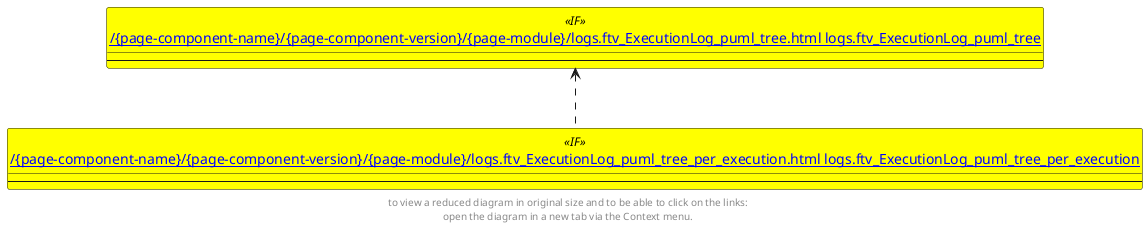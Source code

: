 @startuml
'Left to right direction
top to bottom direction
hide circle
'avoide "." issues:
set namespaceSeparator none


skinparam class {
  BackgroundColor White
  BackgroundColor<<FN>> Yellow
  BackgroundColor<<FS>> Yellow
  BackgroundColor<<FT>> LightGray
  BackgroundColor<<IF>> Yellow
  BackgroundColor<<IS>> Yellow
  BackgroundColor<<P>> Aqua
  BackgroundColor<<PC>> Aqua
  BackgroundColor<<SN>> Yellow
  BackgroundColor<<SO>> SlateBlue
  BackgroundColor<<TF>> LightGray
  BackgroundColor<<TR>> Tomato
  BackgroundColor<<U>> White
  BackgroundColor<<V>> WhiteSmoke
  BackgroundColor<<X>> Aqua
}


entity "[[{site-url}/{page-component-name}/{page-component-version}/{page-module}/logs.ftv_ExecutionLog_puml_tree.html logs.ftv_ExecutionLog_puml_tree]]" as logs.ftv_ExecutionLog_puml_tree << IF >> {
  --
}

entity "[[{site-url}/{page-component-name}/{page-component-version}/{page-module}/logs.ftv_ExecutionLog_puml_tree_per_execution.html logs.ftv_ExecutionLog_puml_tree_per_execution]]" as logs.ftv_ExecutionLog_puml_tree_per_execution << IF >> {
  --
}

logs.ftv_ExecutionLog_puml_tree <.. logs.ftv_ExecutionLog_puml_tree_per_execution
footer
to view a reduced diagram in original size and to be able to click on the links:
open the diagram in a new tab via the Context menu.
end footer

@enduml

